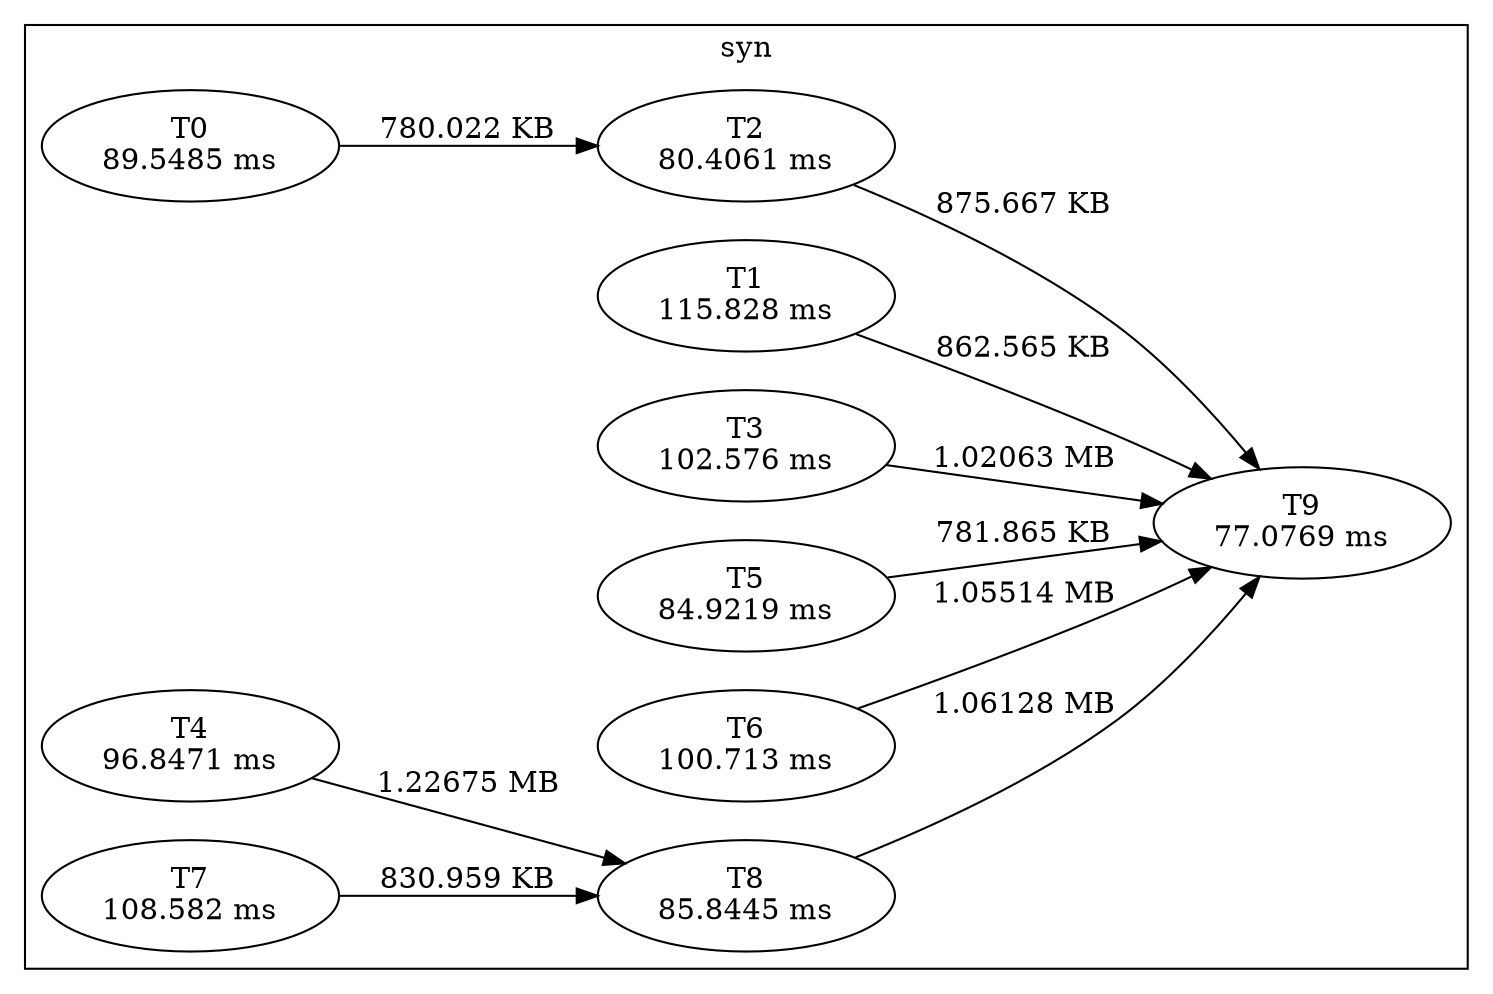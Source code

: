 digraph W0{
rankdir="LR"
subgraph cluster_0{
label="syn"
    T0x0 [label=<T0<BR />89.5485 ms>];
    T0x1 [label=<T1<BR />115.828 ms>];
    T0x2 [label=<T2<BR />80.4061 ms>];
    T0x3 [label=<T3<BR />102.576 ms>];
    T0x4 [label=<T4<BR />96.8471 ms>];
    T0x5 [label=<T5<BR />84.9219 ms>];
    T0x6 [label=<T6<BR />100.713 ms>];
    T0x7 [label=<T7<BR />108.582 ms>];
    T0x8 [label=<T8<BR />85.8445 ms>];
    T0x9 [label=<T9<BR />77.0769 ms>];
    T0x0 -> T0x2 [label=<780.022 KB>]
    T0x1 -> T0x9 [label=<862.565 KB>]
    T0x2 -> T0x9 [label=<875.667 KB>]
    T0x3 -> T0x9 [label=<1.02063 MB>]
    T0x4 -> T0x8 [label=<1.22675 MB>]
    T0x5 -> T0x9 [label=<781.865 KB>]
    T0x6 -> T0x9 [label=<1.05514 MB>]
    T0x7 -> T0x8 [label=<830.959 KB>]
    T0x8 -> T0x9 [label=<1.06128 MB>]
}
}
